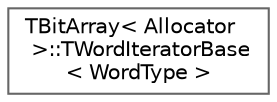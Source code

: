 digraph "Graphical Class Hierarchy"
{
 // INTERACTIVE_SVG=YES
 // LATEX_PDF_SIZE
  bgcolor="transparent";
  edge [fontname=Helvetica,fontsize=10,labelfontname=Helvetica,labelfontsize=10];
  node [fontname=Helvetica,fontsize=10,shape=box,height=0.2,width=0.4];
  rankdir="LR";
  Node0 [id="Node000000",label="TBitArray\< Allocator\l \>::TWordIteratorBase\l\< WordType \>",height=0.2,width=0.4,color="grey40", fillcolor="white", style="filled",URL="$d0/d72/structTBitArray_1_1TWordIteratorBase.html",tooltip=" "];
}
